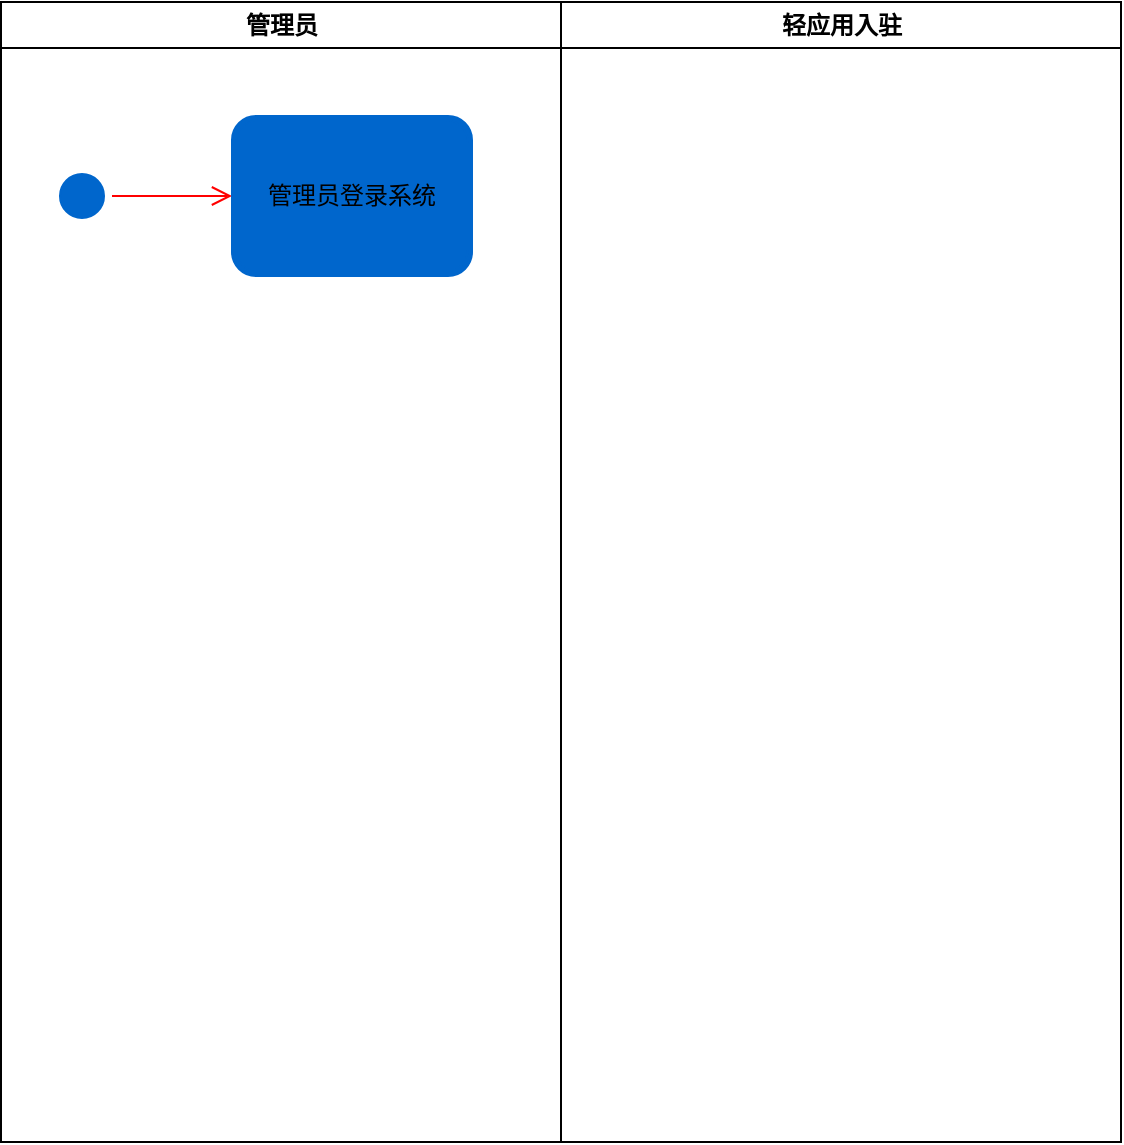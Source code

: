 <mxfile version="13.7.3" type="github">
  <diagram name="Page-1" id="e7e014a7-5840-1c2e-5031-d8a46d1fe8dd">
    <mxGraphModel dx="1422" dy="734" grid="1" gridSize="10" guides="1" tooltips="1" connect="1" arrows="1" fold="1" page="1" pageScale="1" pageWidth="1169" pageHeight="826" background="#ffffff" math="0" shadow="0">
      <root>
        <mxCell id="0" />
        <mxCell id="1" parent="0" />
        <mxCell id="2" value="管理员" style="swimlane;whiteSpace=wrap" parent="1" vertex="1">
          <mxGeometry x="164.5" y="128" width="280" height="570" as="geometry" />
        </mxCell>
        <mxCell id="F1i3Ai_UINqrE0Nstsxu-41" value="" style="ellipse;html=1;shape=startState;fillColor=#0066CC;strokeColor=#0066CC;" vertex="1" parent="2">
          <mxGeometry x="25.5" y="82" width="30" height="30" as="geometry" />
        </mxCell>
        <mxCell id="F1i3Ai_UINqrE0Nstsxu-42" value="" style="edgeStyle=orthogonalEdgeStyle;html=1;verticalAlign=bottom;endArrow=open;endSize=8;strokeColor=#ff0000;" edge="1" source="F1i3Ai_UINqrE0Nstsxu-41" parent="2">
          <mxGeometry relative="1" as="geometry">
            <mxPoint x="115.5" y="97" as="targetPoint" />
          </mxGeometry>
        </mxCell>
        <mxCell id="F1i3Ai_UINqrE0Nstsxu-43" value="管理员登录系统" style="shape=ext;double=1;rounded=1;whiteSpace=wrap;html=1;strokeColor=#0066CC;fillColor=#0066CC;" vertex="1" parent="2">
          <mxGeometry x="115.5" y="57" width="120" height="80" as="geometry" />
        </mxCell>
        <mxCell id="3" value="轻应用入驻" style="swimlane;whiteSpace=wrap" parent="1" vertex="1">
          <mxGeometry x="444.5" y="128" width="280" height="570" as="geometry" />
        </mxCell>
      </root>
    </mxGraphModel>
  </diagram>
</mxfile>
